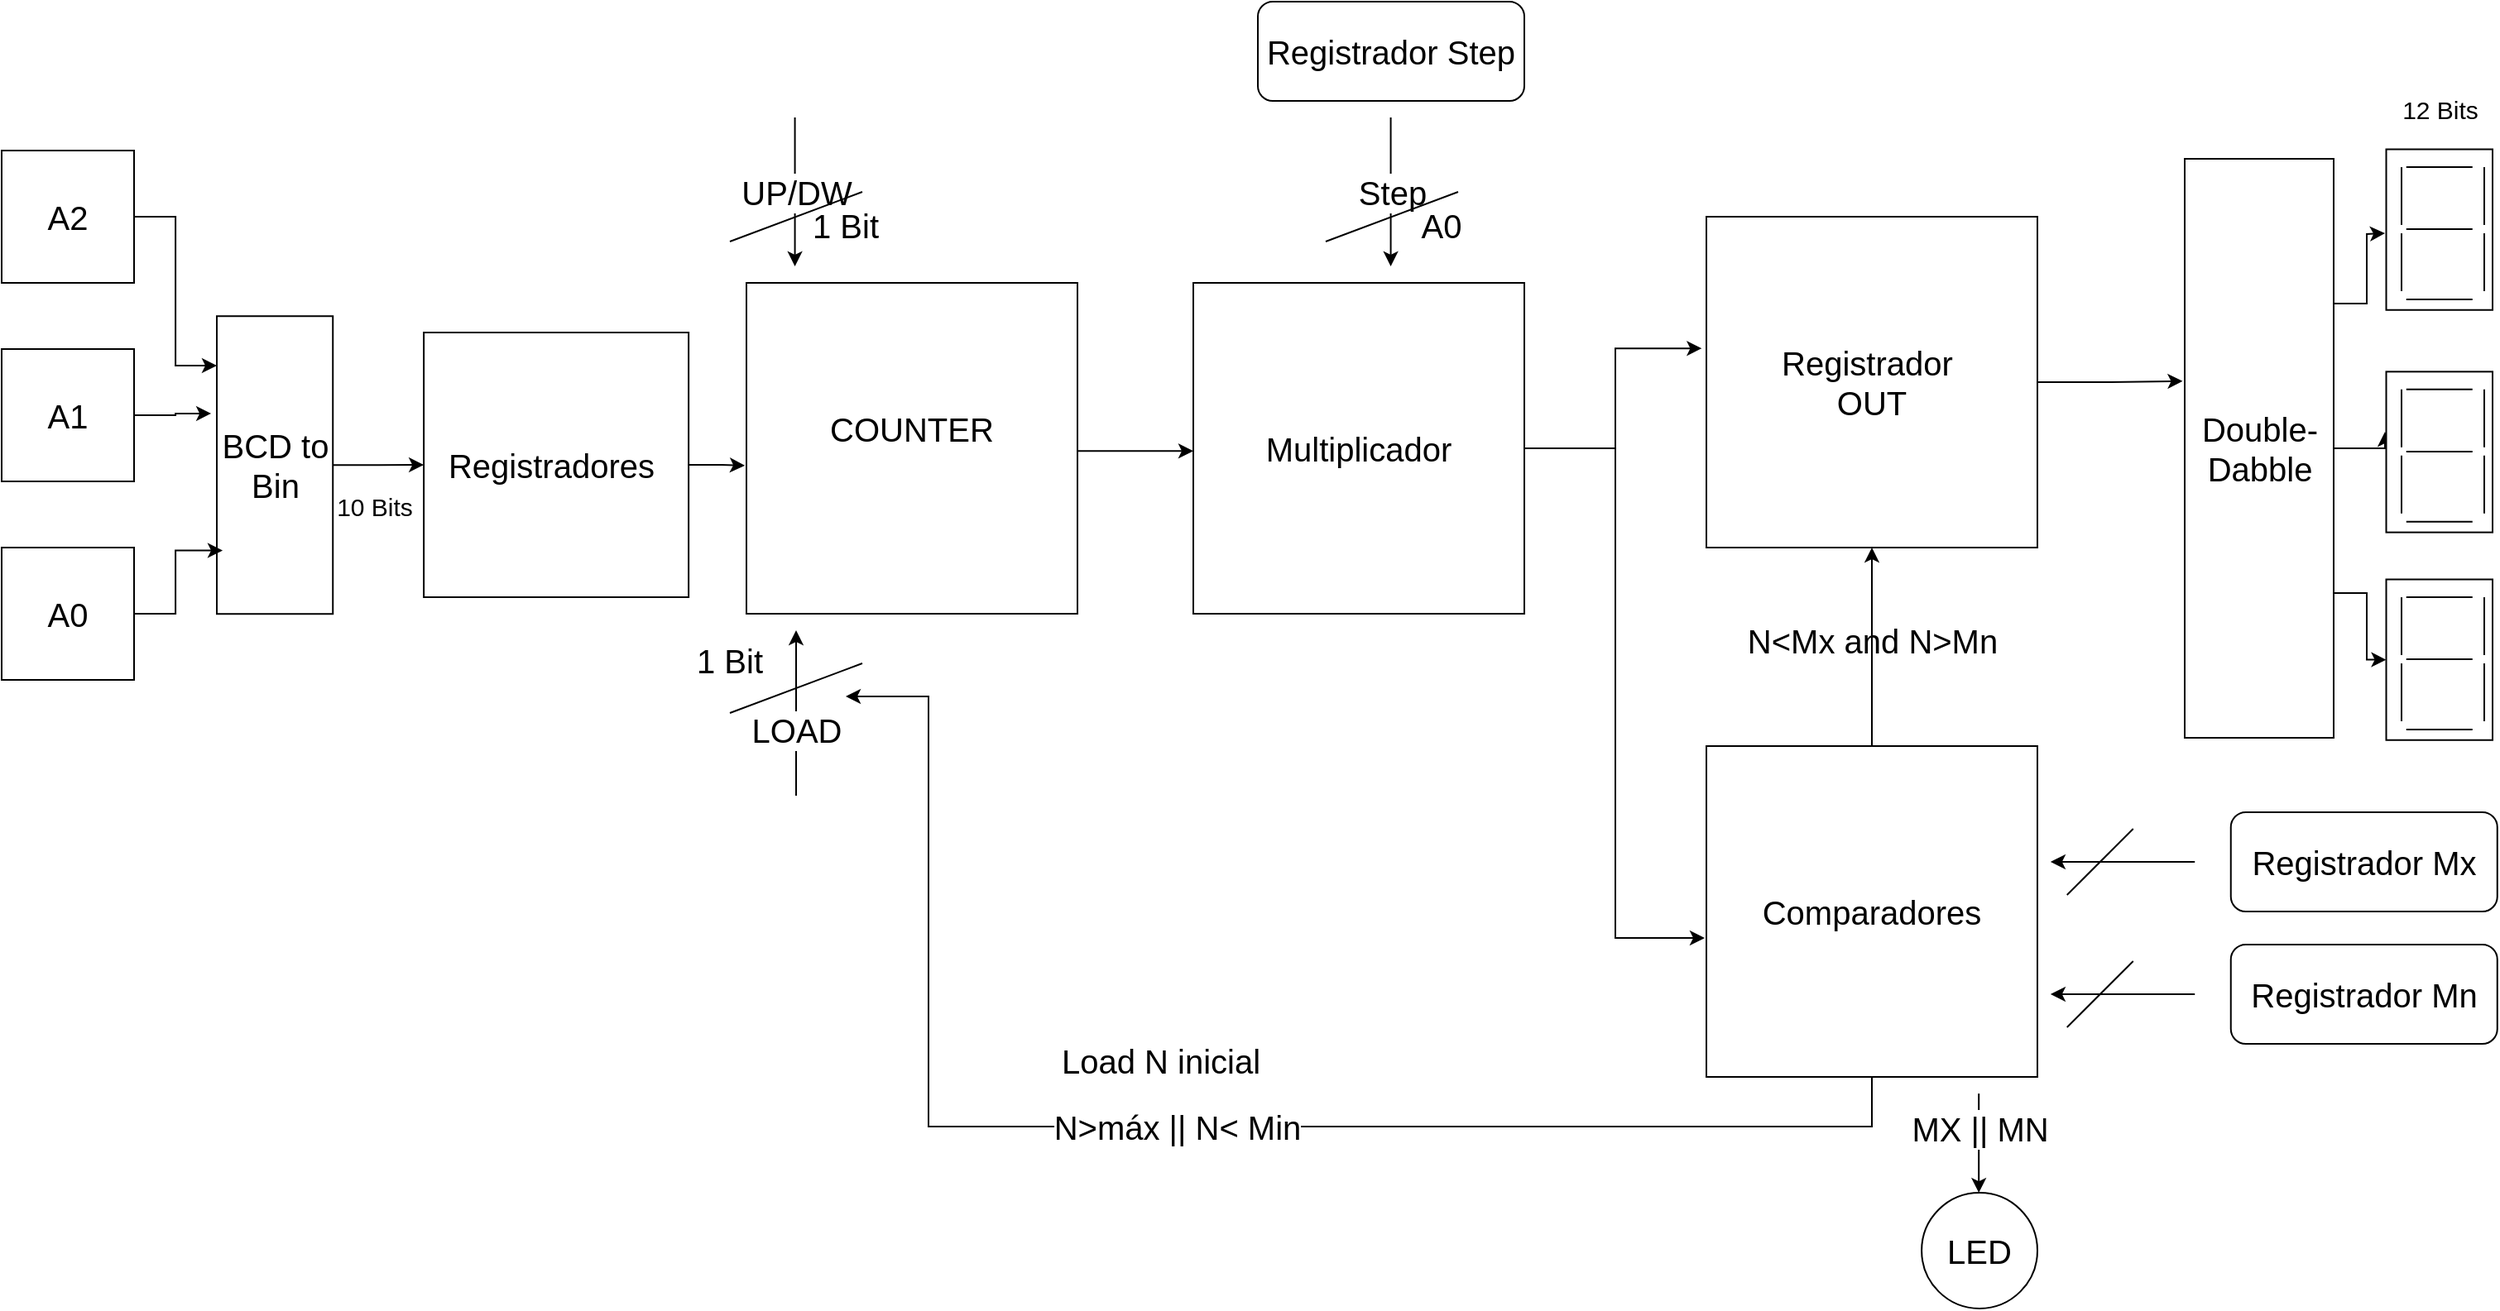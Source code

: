 <mxfile version="24.8.0">
  <diagram name="Página-1" id="OI2_72WPpLuLD4g8K_rf">
    <mxGraphModel dx="1741" dy="1001" grid="1" gridSize="10" guides="1" tooltips="1" connect="1" arrows="1" fold="1" page="1" pageScale="1" pageWidth="827" pageHeight="1169" math="0" shadow="0">
      <root>
        <mxCell id="0" />
        <mxCell id="1" parent="0" />
        <mxCell id="Dc7wzzg82mR3qbJvhs6L-1" value="A2" style="whiteSpace=wrap;html=1;aspect=fixed;fontSize=20;" parent="1" vertex="1">
          <mxGeometry x="40" y="360" width="80" height="80" as="geometry" />
        </mxCell>
        <mxCell id="Dc7wzzg82mR3qbJvhs6L-2" value="A1" style="whiteSpace=wrap;html=1;aspect=fixed;fontSize=20;" parent="1" vertex="1">
          <mxGeometry x="40" y="480" width="80" height="80" as="geometry" />
        </mxCell>
        <mxCell id="Dc7wzzg82mR3qbJvhs6L-4" value="A0" style="whiteSpace=wrap;html=1;aspect=fixed;fontSize=20;" parent="1" vertex="1">
          <mxGeometry x="40" y="600" width="80" height="80" as="geometry" />
        </mxCell>
        <mxCell id="Dc7wzzg82mR3qbJvhs6L-7" value="COUNTER&lt;div style=&quot;font-size: 20px;&quot;&gt;&lt;br style=&quot;font-size: 20px;&quot;&gt;&lt;/div&gt;" style="whiteSpace=wrap;html=1;aspect=fixed;fontSize=20;" parent="1" vertex="1">
          <mxGeometry x="490" y="440" width="200" height="200" as="geometry" />
        </mxCell>
        <mxCell id="Dc7wzzg82mR3qbJvhs6L-8" value="Multiplicador" style="whiteSpace=wrap;html=1;aspect=fixed;fontSize=20;" parent="1" vertex="1">
          <mxGeometry x="760" y="440" width="200" height="200" as="geometry" />
        </mxCell>
        <mxCell id="Dc7wzzg82mR3qbJvhs6L-9" value="" style="endArrow=classic;html=1;rounded=0;fontSize=20;" parent="1" edge="1">
          <mxGeometry relative="1" as="geometry">
            <mxPoint x="519.29" y="340" as="sourcePoint" />
            <mxPoint x="519.29" y="430" as="targetPoint" />
          </mxGeometry>
        </mxCell>
        <mxCell id="Dc7wzzg82mR3qbJvhs6L-10" value="UP/DW" style="edgeLabel;resizable=0;html=1;;align=center;verticalAlign=middle;fontSize=20;" parent="Dc7wzzg82mR3qbJvhs6L-9" connectable="0" vertex="1">
          <mxGeometry relative="1" as="geometry" />
        </mxCell>
        <mxCell id="Dc7wzzg82mR3qbJvhs6L-11" value="" style="endArrow=none;html=1;rounded=0;fontSize=20;" parent="1" edge="1">
          <mxGeometry width="50" height="50" relative="1" as="geometry">
            <mxPoint x="480" y="415" as="sourcePoint" />
            <mxPoint x="560" y="385" as="targetPoint" />
          </mxGeometry>
        </mxCell>
        <mxCell id="Dc7wzzg82mR3qbJvhs6L-12" value="1 Bit" style="text;html=1;align=center;verticalAlign=middle;whiteSpace=wrap;rounded=0;fontSize=20;" parent="1" vertex="1">
          <mxGeometry x="520" y="390" width="60" height="30" as="geometry" />
        </mxCell>
        <mxCell id="Dc7wzzg82mR3qbJvhs6L-16" value="" style="endArrow=classic;html=1;rounded=0;fontSize=20;" parent="1" edge="1">
          <mxGeometry relative="1" as="geometry">
            <mxPoint x="879.29" y="340" as="sourcePoint" />
            <mxPoint x="879.29" y="430" as="targetPoint" />
          </mxGeometry>
        </mxCell>
        <mxCell id="Dc7wzzg82mR3qbJvhs6L-17" value="Step" style="edgeLabel;resizable=0;html=1;;align=center;verticalAlign=middle;fontSize=20;" parent="Dc7wzzg82mR3qbJvhs6L-16" connectable="0" vertex="1">
          <mxGeometry relative="1" as="geometry" />
        </mxCell>
        <mxCell id="Dc7wzzg82mR3qbJvhs6L-18" value="" style="endArrow=none;html=1;rounded=0;fontSize=20;" parent="1" edge="1">
          <mxGeometry width="50" height="50" relative="1" as="geometry">
            <mxPoint x="840" y="415" as="sourcePoint" />
            <mxPoint x="920" y="385" as="targetPoint" />
          </mxGeometry>
        </mxCell>
        <mxCell id="Dc7wzzg82mR3qbJvhs6L-19" value="A0" style="text;html=1;align=center;verticalAlign=middle;whiteSpace=wrap;rounded=0;fontSize=20;" parent="1" vertex="1">
          <mxGeometry x="880" y="390" width="60" height="30" as="geometry" />
        </mxCell>
        <mxCell id="Dc7wzzg82mR3qbJvhs6L-20" value="" style="endArrow=classic;html=1;rounded=0;fontSize=20;" parent="1" edge="1">
          <mxGeometry relative="1" as="geometry">
            <mxPoint x="520" y="750" as="sourcePoint" />
            <mxPoint x="520" y="650" as="targetPoint" />
          </mxGeometry>
        </mxCell>
        <mxCell id="Dc7wzzg82mR3qbJvhs6L-21" value="LOAD" style="edgeLabel;resizable=0;html=1;;align=center;verticalAlign=middle;fontSize=20;" parent="Dc7wzzg82mR3qbJvhs6L-20" connectable="0" vertex="1">
          <mxGeometry relative="1" as="geometry">
            <mxPoint y="10" as="offset" />
          </mxGeometry>
        </mxCell>
        <mxCell id="Dc7wzzg82mR3qbJvhs6L-22" value="" style="endArrow=none;html=1;rounded=0;fontSize=20;" parent="1" edge="1">
          <mxGeometry width="50" height="50" relative="1" as="geometry">
            <mxPoint x="480" y="700" as="sourcePoint" />
            <mxPoint x="560" y="670" as="targetPoint" />
          </mxGeometry>
        </mxCell>
        <mxCell id="Dc7wzzg82mR3qbJvhs6L-25" value="" style="endArrow=classic;html=1;rounded=0;fontSize=20;" parent="1" edge="1">
          <mxGeometry width="50" height="50" relative="1" as="geometry">
            <mxPoint x="690" y="541.66" as="sourcePoint" />
            <mxPoint x="760" y="541.66" as="targetPoint" />
          </mxGeometry>
        </mxCell>
        <mxCell id="qQ6owmYyiTlh0JQ5LR82-2" style="edgeStyle=orthogonalEdgeStyle;rounded=0;orthogonalLoop=1;jettySize=auto;html=1;fontSize=20;" parent="1" edge="1">
          <mxGeometry relative="1" as="geometry">
            <Array as="points">
              <mxPoint x="1170" y="950" />
              <mxPoint x="600" y="950" />
              <mxPoint x="600" y="690" />
            </Array>
            <mxPoint x="1170" y="860" as="sourcePoint" />
            <mxPoint x="550" y="690" as="targetPoint" />
          </mxGeometry>
        </mxCell>
        <mxCell id="qQ6owmYyiTlh0JQ5LR82-3" value="N&amp;gt;máx || N&amp;lt; Min" style="edgeLabel;html=1;align=center;verticalAlign=middle;resizable=0;points=[];fontSize=20;" parent="qQ6owmYyiTlh0JQ5LR82-2" vertex="1" connectable="0">
          <mxGeometry x="0.053" relative="1" as="geometry">
            <mxPoint as="offset" />
          </mxGeometry>
        </mxCell>
        <mxCell id="vhYucIXpQdvtoYfgjH-R-9" style="edgeStyle=orthogonalEdgeStyle;rounded=0;orthogonalLoop=1;jettySize=auto;html=1;entryX=0.5;entryY=1;entryDx=0;entryDy=0;" edge="1" parent="1" source="Dc7wzzg82mR3qbJvhs6L-34" target="vhYucIXpQdvtoYfgjH-R-6">
          <mxGeometry relative="1" as="geometry" />
        </mxCell>
        <mxCell id="Dc7wzzg82mR3qbJvhs6L-34" value="Comparadores" style="whiteSpace=wrap;html=1;aspect=fixed;fontSize=20;" parent="1" vertex="1">
          <mxGeometry x="1070" y="720" width="200" height="200" as="geometry" />
        </mxCell>
        <mxCell id="Dc7wzzg82mR3qbJvhs6L-41" value="" style="endArrow=classic;html=1;rounded=0;fontSize=20;" parent="1" edge="1">
          <mxGeometry relative="1" as="geometry">
            <mxPoint x="1365.11" y="790" as="sourcePoint" />
            <mxPoint x="1277.94" y="790" as="targetPoint" />
          </mxGeometry>
        </mxCell>
        <mxCell id="Dc7wzzg82mR3qbJvhs6L-43" value="" style="endArrow=none;html=1;rounded=0;fontSize=20;" parent="1" edge="1">
          <mxGeometry width="50" height="50" relative="1" as="geometry">
            <mxPoint x="1287.88" y="810" as="sourcePoint" />
            <mxPoint x="1327.88" y="770" as="targetPoint" />
          </mxGeometry>
        </mxCell>
        <mxCell id="qQ6owmYyiTlh0JQ5LR82-37" style="edgeStyle=orthogonalEdgeStyle;rounded=0;orthogonalLoop=1;jettySize=auto;html=1;exitX=0.75;exitY=0;exitDx=0;exitDy=0;entryX=0.5;entryY=1;entryDx=0;entryDy=0;fontSize=20;" parent="1" source="Dc7wzzg82mR3qbJvhs6L-63" target="qQ6owmYyiTlh0JQ5LR82-29" edge="1">
          <mxGeometry relative="1" as="geometry" />
        </mxCell>
        <mxCell id="qQ6owmYyiTlh0JQ5LR82-38" style="edgeStyle=orthogonalEdgeStyle;rounded=0;orthogonalLoop=1;jettySize=auto;html=1;exitX=0.5;exitY=0;exitDx=0;exitDy=0;fontSize=20;" parent="1" source="Dc7wzzg82mR3qbJvhs6L-63" edge="1">
          <mxGeometry relative="1" as="geometry">
            <mxPoint x="1480" y="530" as="targetPoint" />
          </mxGeometry>
        </mxCell>
        <mxCell id="qQ6owmYyiTlh0JQ5LR82-39" style="edgeStyle=orthogonalEdgeStyle;rounded=0;orthogonalLoop=1;jettySize=auto;html=1;exitX=0.25;exitY=0;exitDx=0;exitDy=0;fontSize=20;" parent="1" source="Dc7wzzg82mR3qbJvhs6L-63" edge="1">
          <mxGeometry relative="1" as="geometry">
            <mxPoint x="1480" y="410" as="targetPoint" />
          </mxGeometry>
        </mxCell>
        <mxCell id="Dc7wzzg82mR3qbJvhs6L-63" value="" style="rounded=0;whiteSpace=wrap;html=1;rotation=90;fontSize=20;" parent="1" vertex="1">
          <mxGeometry x="1229" y="495" width="350" height="90" as="geometry" />
        </mxCell>
        <mxCell id="Dc7wzzg82mR3qbJvhs6L-66" value="Double-&lt;div style=&quot;font-size: 20px;&quot;&gt;Dabble&lt;/div&gt;" style="text;html=1;align=center;verticalAlign=middle;resizable=0;points=[];autosize=1;strokeColor=none;fillColor=none;fontSize=20;" parent="1" vertex="1">
          <mxGeometry x="1359" y="510" width="90" height="60" as="geometry" />
        </mxCell>
        <mxCell id="qQ6owmYyiTlh0JQ5LR82-1" value="&lt;div style=&quot;font-size: 20px;&quot;&gt;Registradores&amp;nbsp;&lt;/div&gt;" style="whiteSpace=wrap;html=1;aspect=fixed;fontSize=20;" parent="1" vertex="1">
          <mxGeometry x="295.06" y="470" width="160" height="160" as="geometry" />
        </mxCell>
        <mxCell id="P41b_n4b97m0AwTbKa9I-2" style="edgeStyle=orthogonalEdgeStyle;rounded=0;orthogonalLoop=1;jettySize=auto;html=1;entryX=0;entryY=0.5;entryDx=0;entryDy=0;fontSize=20;" parent="1" source="qQ6owmYyiTlh0JQ5LR82-5" target="qQ6owmYyiTlh0JQ5LR82-1" edge="1">
          <mxGeometry relative="1" as="geometry" />
        </mxCell>
        <mxCell id="qQ6owmYyiTlh0JQ5LR82-5" value="" style="rounded=0;whiteSpace=wrap;html=1;rotation=90;fontSize=20;" parent="1" vertex="1">
          <mxGeometry x="115.06" y="515.06" width="180" height="70.12" as="geometry" />
        </mxCell>
        <mxCell id="qQ6owmYyiTlh0JQ5LR82-6" value="BCD to&lt;div style=&quot;font-size: 20px;&quot;&gt;Bin&lt;/div&gt;" style="text;html=1;align=center;verticalAlign=middle;resizable=0;points=[];autosize=1;strokeColor=none;fillColor=none;fontSize=20;" parent="1" vertex="1">
          <mxGeometry x="160.06" y="520" width="90" height="60" as="geometry" />
        </mxCell>
        <mxCell id="qQ6owmYyiTlh0JQ5LR82-13" value="" style="rounded=0;whiteSpace=wrap;html=1;rotation=90;fontSize=20;" parent="1" vertex="1">
          <mxGeometry x="1464.32" y="375.69" width="97.12" height="64.25" as="geometry" />
        </mxCell>
        <mxCell id="qQ6owmYyiTlh0JQ5LR82-14" value="" style="endArrow=none;html=1;rounded=0;fontSize=20;" parent="1" edge="1">
          <mxGeometry width="50" height="50" relative="1" as="geometry">
            <mxPoint x="1492.88" y="370" as="sourcePoint" />
            <mxPoint x="1532.88" y="370" as="targetPoint" />
          </mxGeometry>
        </mxCell>
        <mxCell id="qQ6owmYyiTlh0JQ5LR82-15" value="" style="endArrow=none;html=1;rounded=0;fontSize=20;" parent="1" edge="1">
          <mxGeometry width="50" height="50" relative="1" as="geometry">
            <mxPoint x="1492.88" y="407.53" as="sourcePoint" />
            <mxPoint x="1532.88" y="407.53" as="targetPoint" />
          </mxGeometry>
        </mxCell>
        <mxCell id="qQ6owmYyiTlh0JQ5LR82-16" value="" style="endArrow=none;html=1;rounded=0;fontSize=20;" parent="1" edge="1">
          <mxGeometry width="50" height="50" relative="1" as="geometry">
            <mxPoint x="1492.88" y="450" as="sourcePoint" />
            <mxPoint x="1532.88" y="450" as="targetPoint" />
          </mxGeometry>
        </mxCell>
        <mxCell id="qQ6owmYyiTlh0JQ5LR82-17" value="" style="endArrow=none;html=1;rounded=0;fontSize=20;" parent="1" edge="1">
          <mxGeometry width="50" height="50" relative="1" as="geometry">
            <mxPoint x="1540" y="405" as="sourcePoint" />
            <mxPoint x="1540" y="370" as="targetPoint" />
          </mxGeometry>
        </mxCell>
        <mxCell id="qQ6owmYyiTlh0JQ5LR82-18" value="" style="endArrow=none;html=1;rounded=0;fontSize=20;" parent="1" edge="1">
          <mxGeometry width="50" height="50" relative="1" as="geometry">
            <mxPoint x="1540" y="445" as="sourcePoint" />
            <mxPoint x="1540" y="410" as="targetPoint" />
          </mxGeometry>
        </mxCell>
        <mxCell id="qQ6owmYyiTlh0JQ5LR82-19" value="" style="endArrow=none;html=1;rounded=0;fontSize=20;" parent="1" edge="1">
          <mxGeometry width="50" height="50" relative="1" as="geometry">
            <mxPoint x="1490" y="445" as="sourcePoint" />
            <mxPoint x="1490" y="410" as="targetPoint" />
          </mxGeometry>
        </mxCell>
        <mxCell id="qQ6owmYyiTlh0JQ5LR82-20" value="" style="endArrow=none;html=1;rounded=0;fontSize=20;" parent="1" edge="1">
          <mxGeometry width="50" height="50" relative="1" as="geometry">
            <mxPoint x="1490" y="405" as="sourcePoint" />
            <mxPoint x="1490" y="370" as="targetPoint" />
          </mxGeometry>
        </mxCell>
        <mxCell id="qQ6owmYyiTlh0JQ5LR82-21" value="" style="rounded=0;whiteSpace=wrap;html=1;rotation=90;fontSize=20;" parent="1" vertex="1">
          <mxGeometry x="1464.32" y="510.12" width="97.12" height="64.25" as="geometry" />
        </mxCell>
        <mxCell id="qQ6owmYyiTlh0JQ5LR82-22" value="" style="endArrow=none;html=1;rounded=0;fontSize=20;" parent="1" edge="1">
          <mxGeometry width="50" height="50" relative="1" as="geometry">
            <mxPoint x="1492.88" y="504.43" as="sourcePoint" />
            <mxPoint x="1532.88" y="504.43" as="targetPoint" />
          </mxGeometry>
        </mxCell>
        <mxCell id="qQ6owmYyiTlh0JQ5LR82-23" value="" style="endArrow=none;html=1;rounded=0;fontSize=20;" parent="1" edge="1">
          <mxGeometry width="50" height="50" relative="1" as="geometry">
            <mxPoint x="1492.88" y="541.96" as="sourcePoint" />
            <mxPoint x="1532.88" y="541.96" as="targetPoint" />
          </mxGeometry>
        </mxCell>
        <mxCell id="qQ6owmYyiTlh0JQ5LR82-24" value="" style="endArrow=none;html=1;rounded=0;fontSize=20;" parent="1" edge="1">
          <mxGeometry width="50" height="50" relative="1" as="geometry">
            <mxPoint x="1492.88" y="584.43" as="sourcePoint" />
            <mxPoint x="1532.88" y="584.43" as="targetPoint" />
          </mxGeometry>
        </mxCell>
        <mxCell id="qQ6owmYyiTlh0JQ5LR82-25" value="" style="endArrow=none;html=1;rounded=0;fontSize=20;" parent="1" edge="1">
          <mxGeometry width="50" height="50" relative="1" as="geometry">
            <mxPoint x="1540" y="539.43" as="sourcePoint" />
            <mxPoint x="1540" y="504.43" as="targetPoint" />
          </mxGeometry>
        </mxCell>
        <mxCell id="qQ6owmYyiTlh0JQ5LR82-26" value="" style="endArrow=none;html=1;rounded=0;fontSize=20;" parent="1" edge="1">
          <mxGeometry width="50" height="50" relative="1" as="geometry">
            <mxPoint x="1540" y="579.43" as="sourcePoint" />
            <mxPoint x="1540" y="544.43" as="targetPoint" />
          </mxGeometry>
        </mxCell>
        <mxCell id="qQ6owmYyiTlh0JQ5LR82-27" value="" style="endArrow=none;html=1;rounded=0;fontSize=20;" parent="1" edge="1">
          <mxGeometry width="50" height="50" relative="1" as="geometry">
            <mxPoint x="1490" y="579.43" as="sourcePoint" />
            <mxPoint x="1490" y="544.43" as="targetPoint" />
          </mxGeometry>
        </mxCell>
        <mxCell id="qQ6owmYyiTlh0JQ5LR82-28" value="" style="endArrow=none;html=1;rounded=0;fontSize=20;" parent="1" edge="1">
          <mxGeometry width="50" height="50" relative="1" as="geometry">
            <mxPoint x="1490" y="539.43" as="sourcePoint" />
            <mxPoint x="1490" y="504.43" as="targetPoint" />
          </mxGeometry>
        </mxCell>
        <mxCell id="qQ6owmYyiTlh0JQ5LR82-29" value="" style="rounded=0;whiteSpace=wrap;html=1;rotation=90;fontSize=20;" parent="1" vertex="1">
          <mxGeometry x="1464.32" y="635.69" width="97.12" height="64.25" as="geometry" />
        </mxCell>
        <mxCell id="qQ6owmYyiTlh0JQ5LR82-30" value="" style="endArrow=none;html=1;rounded=0;fontSize=20;" parent="1" edge="1">
          <mxGeometry width="50" height="50" relative="1" as="geometry">
            <mxPoint x="1492.88" y="630" as="sourcePoint" />
            <mxPoint x="1532.88" y="630" as="targetPoint" />
          </mxGeometry>
        </mxCell>
        <mxCell id="qQ6owmYyiTlh0JQ5LR82-31" value="" style="endArrow=none;html=1;rounded=0;fontSize=20;" parent="1" edge="1">
          <mxGeometry width="50" height="50" relative="1" as="geometry">
            <mxPoint x="1492.88" y="667.53" as="sourcePoint" />
            <mxPoint x="1532.88" y="667.53" as="targetPoint" />
          </mxGeometry>
        </mxCell>
        <mxCell id="qQ6owmYyiTlh0JQ5LR82-32" value="" style="endArrow=none;html=1;rounded=0;fontSize=20;" parent="1" edge="1">
          <mxGeometry width="50" height="50" relative="1" as="geometry">
            <mxPoint x="1492.88" y="710" as="sourcePoint" />
            <mxPoint x="1532.88" y="710" as="targetPoint" />
          </mxGeometry>
        </mxCell>
        <mxCell id="qQ6owmYyiTlh0JQ5LR82-33" value="" style="endArrow=none;html=1;rounded=0;fontSize=20;" parent="1" edge="1">
          <mxGeometry width="50" height="50" relative="1" as="geometry">
            <mxPoint x="1540" y="665" as="sourcePoint" />
            <mxPoint x="1540" y="630" as="targetPoint" />
          </mxGeometry>
        </mxCell>
        <mxCell id="qQ6owmYyiTlh0JQ5LR82-34" value="" style="endArrow=none;html=1;rounded=0;fontSize=20;" parent="1" edge="1">
          <mxGeometry width="50" height="50" relative="1" as="geometry">
            <mxPoint x="1540" y="705" as="sourcePoint" />
            <mxPoint x="1540" y="670" as="targetPoint" />
          </mxGeometry>
        </mxCell>
        <mxCell id="qQ6owmYyiTlh0JQ5LR82-35" value="" style="endArrow=none;html=1;rounded=0;fontSize=20;" parent="1" edge="1">
          <mxGeometry width="50" height="50" relative="1" as="geometry">
            <mxPoint x="1490" y="705" as="sourcePoint" />
            <mxPoint x="1490" y="670" as="targetPoint" />
          </mxGeometry>
        </mxCell>
        <mxCell id="qQ6owmYyiTlh0JQ5LR82-36" value="" style="endArrow=none;html=1;rounded=0;fontSize=20;" parent="1" edge="1">
          <mxGeometry width="50" height="50" relative="1" as="geometry">
            <mxPoint x="1490" y="665" as="sourcePoint" />
            <mxPoint x="1490" y="630" as="targetPoint" />
          </mxGeometry>
        </mxCell>
        <mxCell id="qQ6owmYyiTlh0JQ5LR82-40" value="Registrador Step" style="rounded=1;whiteSpace=wrap;html=1;fontSize=20;" parent="1" vertex="1">
          <mxGeometry x="799" y="270" width="161" height="60" as="geometry" />
        </mxCell>
        <mxCell id="P41b_n4b97m0AwTbKa9I-1" value="1 Bit" style="text;html=1;align=center;verticalAlign=middle;whiteSpace=wrap;rounded=0;fontSize=20;" parent="1" vertex="1">
          <mxGeometry x="450" y="652.81" width="60" height="30" as="geometry" />
        </mxCell>
        <mxCell id="P41b_n4b97m0AwTbKa9I-4" style="edgeStyle=orthogonalEdgeStyle;rounded=0;orthogonalLoop=1;jettySize=auto;html=1;entryX=0.327;entryY=1.049;entryDx=0;entryDy=0;entryPerimeter=0;fontSize=20;" parent="1" source="Dc7wzzg82mR3qbJvhs6L-2" target="qQ6owmYyiTlh0JQ5LR82-5" edge="1">
          <mxGeometry relative="1" as="geometry" />
        </mxCell>
        <mxCell id="P41b_n4b97m0AwTbKa9I-6" style="edgeStyle=orthogonalEdgeStyle;rounded=0;orthogonalLoop=1;jettySize=auto;html=1;entryX=0.787;entryY=0.95;entryDx=0;entryDy=0;entryPerimeter=0;fontSize=20;" parent="1" source="Dc7wzzg82mR3qbJvhs6L-4" target="qQ6owmYyiTlh0JQ5LR82-5" edge="1">
          <mxGeometry relative="1" as="geometry" />
        </mxCell>
        <mxCell id="P41b_n4b97m0AwTbKa9I-7" style="edgeStyle=orthogonalEdgeStyle;rounded=0;orthogonalLoop=1;jettySize=auto;html=1;entryX=0.166;entryY=1;entryDx=0;entryDy=0;entryPerimeter=0;fontSize=20;" parent="1" source="Dc7wzzg82mR3qbJvhs6L-1" target="qQ6owmYyiTlh0JQ5LR82-5" edge="1">
          <mxGeometry relative="1" as="geometry" />
        </mxCell>
        <mxCell id="P41b_n4b97m0AwTbKa9I-8" style="edgeStyle=orthogonalEdgeStyle;rounded=0;orthogonalLoop=1;jettySize=auto;html=1;entryX=-0.005;entryY=0.552;entryDx=0;entryDy=0;entryPerimeter=0;fontSize=20;" parent="1" source="qQ6owmYyiTlh0JQ5LR82-1" target="Dc7wzzg82mR3qbJvhs6L-7" edge="1">
          <mxGeometry relative="1" as="geometry" />
        </mxCell>
        <mxCell id="P41b_n4b97m0AwTbKa9I-9" value="Load N inicial" style="text;html=1;align=center;verticalAlign=middle;resizable=0;points=[];autosize=1;strokeColor=none;fillColor=none;fontSize=20;" parent="1" vertex="1">
          <mxGeometry x="670" y="890" width="140" height="40" as="geometry" />
        </mxCell>
        <mxCell id="P41b_n4b97m0AwTbKa9I-21" value="LED" style="ellipse;whiteSpace=wrap;html=1;aspect=fixed;fontSize=20;" parent="1" vertex="1">
          <mxGeometry x="1200.06" y="990.0" width="69.94" height="69.94" as="geometry" />
        </mxCell>
        <mxCell id="P41b_n4b97m0AwTbKa9I-23" value="" style="endArrow=classic;html=1;rounded=0;fontSize=20;" parent="1" edge="1">
          <mxGeometry width="50" height="50" relative="1" as="geometry">
            <mxPoint x="1234.6" y="930.06" as="sourcePoint" />
            <mxPoint x="1234.6" y="990.06" as="targetPoint" />
          </mxGeometry>
        </mxCell>
        <mxCell id="P41b_n4b97m0AwTbKa9I-24" value="MX || MN" style="edgeLabel;html=1;align=center;verticalAlign=middle;resizable=0;points=[];fontSize=20;" parent="P41b_n4b97m0AwTbKa9I-23" vertex="1" connectable="0">
          <mxGeometry x="0.013" y="-1" relative="1" as="geometry">
            <mxPoint x="1" y="-10" as="offset" />
          </mxGeometry>
        </mxCell>
        <mxCell id="P41b_n4b97m0AwTbKa9I-28" value="&lt;font style=&quot;font-size: 15px;&quot;&gt;10 Bits&lt;/font&gt;" style="text;html=1;align=center;verticalAlign=middle;resizable=0;points=[];autosize=1;strokeColor=none;fillColor=none;" parent="1" vertex="1">
          <mxGeometry x="230" y="560" width="70" height="30" as="geometry" />
        </mxCell>
        <mxCell id="P41b_n4b97m0AwTbKa9I-29" value="&lt;font style=&quot;font-size: 15px;&quot;&gt;12 Bits&lt;/font&gt;" style="text;html=1;align=center;verticalAlign=middle;resizable=0;points=[];autosize=1;strokeColor=none;fillColor=none;" parent="1" vertex="1">
          <mxGeometry x="1477.88" y="320" width="70" height="30" as="geometry" />
        </mxCell>
        <mxCell id="vhYucIXpQdvtoYfgjH-R-2" value="Registrador Mx" style="rounded=1;whiteSpace=wrap;html=1;fontSize=20;" vertex="1" parent="1">
          <mxGeometry x="1386.88" y="760" width="161" height="60" as="geometry" />
        </mxCell>
        <mxCell id="vhYucIXpQdvtoYfgjH-R-3" value="" style="endArrow=classic;html=1;rounded=0;fontSize=20;" edge="1" parent="1">
          <mxGeometry relative="1" as="geometry">
            <mxPoint x="1365.11" y="870" as="sourcePoint" />
            <mxPoint x="1277.94" y="870" as="targetPoint" />
          </mxGeometry>
        </mxCell>
        <mxCell id="vhYucIXpQdvtoYfgjH-R-4" value="" style="endArrow=none;html=1;rounded=0;fontSize=20;" edge="1" parent="1">
          <mxGeometry width="50" height="50" relative="1" as="geometry">
            <mxPoint x="1287.88" y="890" as="sourcePoint" />
            <mxPoint x="1327.88" y="850" as="targetPoint" />
          </mxGeometry>
        </mxCell>
        <mxCell id="vhYucIXpQdvtoYfgjH-R-5" value="Registrador Mn" style="rounded=1;whiteSpace=wrap;html=1;fontSize=20;" vertex="1" parent="1">
          <mxGeometry x="1386.88" y="840" width="161" height="60" as="geometry" />
        </mxCell>
        <mxCell id="vhYucIXpQdvtoYfgjH-R-6" value="Registrador&amp;nbsp;&lt;div&gt;OUT&lt;/div&gt;" style="whiteSpace=wrap;html=1;aspect=fixed;fontSize=20;" vertex="1" parent="1">
          <mxGeometry x="1070" y="400" width="200" height="200" as="geometry" />
        </mxCell>
        <mxCell id="vhYucIXpQdvtoYfgjH-R-7" style="edgeStyle=orthogonalEdgeStyle;rounded=0;orthogonalLoop=1;jettySize=auto;html=1;exitX=1;exitY=0.5;exitDx=0;exitDy=0;entryX=-0.014;entryY=0.398;entryDx=0;entryDy=0;entryPerimeter=0;" edge="1" parent="1" source="Dc7wzzg82mR3qbJvhs6L-8" target="vhYucIXpQdvtoYfgjH-R-6">
          <mxGeometry relative="1" as="geometry" />
        </mxCell>
        <mxCell id="vhYucIXpQdvtoYfgjH-R-8" style="edgeStyle=orthogonalEdgeStyle;rounded=0;orthogonalLoop=1;jettySize=auto;html=1;exitX=1;exitY=0.5;exitDx=0;exitDy=0;entryX=-0.005;entryY=0.58;entryDx=0;entryDy=0;entryPerimeter=0;" edge="1" parent="1" source="Dc7wzzg82mR3qbJvhs6L-8" target="Dc7wzzg82mR3qbJvhs6L-34">
          <mxGeometry relative="1" as="geometry" />
        </mxCell>
        <mxCell id="vhYucIXpQdvtoYfgjH-R-10" value="&lt;span style=&quot;font-size: 20px;&quot;&gt;N&amp;lt;Mx and N&amp;gt;Mn&lt;/span&gt;" style="text;html=1;align=center;verticalAlign=middle;resizable=0;points=[];autosize=1;strokeColor=none;fillColor=none;" vertex="1" parent="1">
          <mxGeometry x="1085" y="635.69" width="170" height="40" as="geometry" />
        </mxCell>
        <mxCell id="vhYucIXpQdvtoYfgjH-R-11" style="edgeStyle=orthogonalEdgeStyle;rounded=0;orthogonalLoop=1;jettySize=auto;html=1;exitX=1;exitY=0.5;exitDx=0;exitDy=0;entryX=0.384;entryY=1.014;entryDx=0;entryDy=0;entryPerimeter=0;" edge="1" parent="1" source="vhYucIXpQdvtoYfgjH-R-6" target="Dc7wzzg82mR3qbJvhs6L-63">
          <mxGeometry relative="1" as="geometry" />
        </mxCell>
      </root>
    </mxGraphModel>
  </diagram>
</mxfile>
